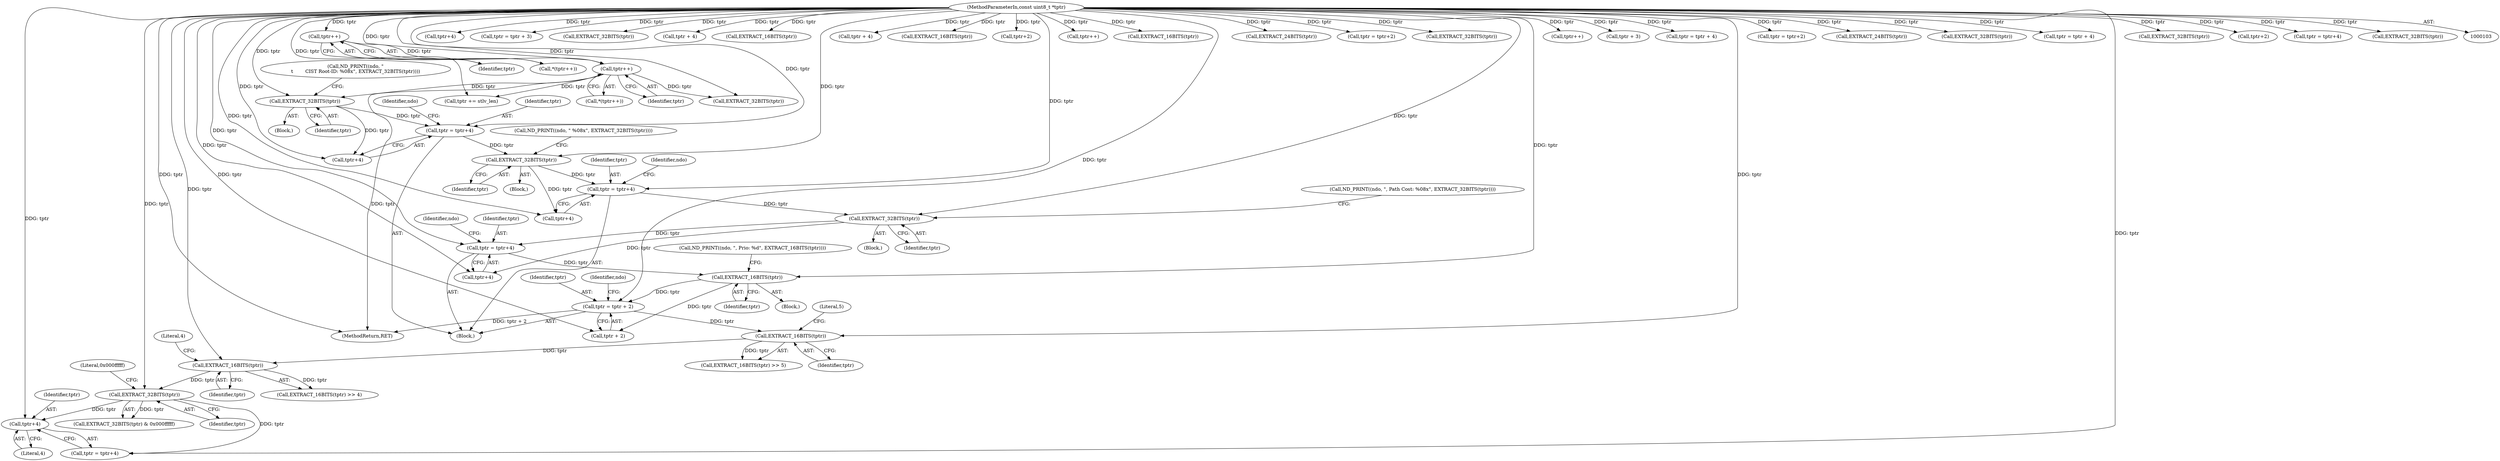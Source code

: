 digraph "0_tcpdump_b20e1639dbac84b3fcb393858521c13ad47a9d70@pointer" {
"1000245" [label="(Call,tptr+4)"];
"1000240" [label="(Call,EXTRACT_32BITS(tptr))"];
"1000230" [label="(Call,EXTRACT_16BITS(tptr))"];
"1000220" [label="(Call,EXTRACT_16BITS(tptr))"];
"1000209" [label="(Call,tptr = tptr + 2)"];
"1000207" [label="(Call,EXTRACT_16BITS(tptr))"];
"1000197" [label="(Call,tptr = tptr+4)"];
"1000195" [label="(Call,EXTRACT_32BITS(tptr))"];
"1000185" [label="(Call,tptr = tptr+4)"];
"1000183" [label="(Call,EXTRACT_32BITS(tptr))"];
"1000173" [label="(Call,tptr = tptr+4)"];
"1000171" [label="(Call,EXTRACT_32BITS(tptr))"];
"1000128" [label="(Call,tptr++)"];
"1000123" [label="(Call,tptr++)"];
"1000105" [label="(MethodParameterIn,const uint8_t *tptr)"];
"1000210" [label="(Identifier,tptr)"];
"1000242" [label="(Literal,0x000fffff)"];
"1000208" [label="(Identifier,tptr)"];
"1000105" [label="(MethodParameterIn,const uint8_t *tptr)"];
"1000230" [label="(Call,EXTRACT_16BITS(tptr))"];
"1000185" [label="(Call,tptr = tptr+4)"];
"1000181" [label="(Block,)"];
"1000178" [label="(Call,ND_PRINT((ndo, \" %08x\", EXTRACT_32BITS(tptr))))"];
"1000124" [label="(Identifier,tptr)"];
"1000184" [label="(Identifier,tptr)"];
"1000490" [label="(MethodReturn,RET)"];
"1000171" [label="(Call,EXTRACT_32BITS(tptr))"];
"1000370" [label="(Call,tptr+4)"];
"1000129" [label="(Identifier,tptr)"];
"1000197" [label="(Call,tptr = tptr+4)"];
"1000127" [label="(Call,*(tptr++))"];
"1000232" [label="(Literal,4)"];
"1000222" [label="(Literal,5)"];
"1000337" [label="(Call,tptr = tptr + 3)"];
"1000159" [label="(Block,)"];
"1000443" [label="(Call,EXTRACT_32BITS(tptr))"];
"1000453" [label="(Call,tptr + 4)"];
"1000392" [label="(Call,EXTRACT_16BITS(tptr))"];
"1000469" [label="(Call,tptr += stlv_len)"];
"1000183" [label="(Call,EXTRACT_32BITS(tptr))"];
"1000207" [label="(Call,EXTRACT_16BITS(tptr))"];
"1000318" [label="(Call,tptr + 4)"];
"1000378" [label="(Call,EXTRACT_16BITS(tptr))"];
"1000186" [label="(Identifier,tptr)"];
"1000180" [label="(Identifier,ndo)"];
"1000401" [label="(Call,tptr+2)"];
"1000190" [label="(Call,ND_PRINT((ndo, \", Path Cost: %08x\", EXTRACT_32BITS(tptr))))"];
"1000187" [label="(Call,tptr+4)"];
"1000169" [label="(Block,)"];
"1000204" [label="(Identifier,ndo)"];
"1000258" [label="(Call,tptr++)"];
"1000216" [label="(Identifier,ndo)"];
"1000396" [label="(Call,EXTRACT_16BITS(tptr))"];
"1000205" [label="(Block,)"];
"1000199" [label="(Call,tptr+4)"];
"1000202" [label="(Call,ND_PRINT((ndo, \", Prio: %d\", EXTRACT_16BITS(tptr))))"];
"1000219" [label="(Call,EXTRACT_16BITS(tptr) >> 5)"];
"1000329" [label="(Call,EXTRACT_24BITS(tptr))"];
"1000172" [label="(Identifier,tptr)"];
"1000166" [label="(Call,ND_PRINT((ndo, \"\n\t        CIST Root-ID: %08x\", EXTRACT_32BITS(tptr))))"];
"1000380" [label="(Call,tptr = tptr+2)"];
"1000229" [label="(Call,EXTRACT_16BITS(tptr) >> 4)"];
"1000221" [label="(Identifier,tptr)"];
"1000209" [label="(Call,tptr = tptr + 2)"];
"1000436" [label="(Call,EXTRACT_32BITS(tptr))"];
"1000243" [label="(Call,tptr = tptr+4)"];
"1000123" [label="(Call,tptr++)"];
"1000366" [label="(Call,EXTRACT_32BITS(tptr))"];
"1000122" [label="(Call,*(tptr++))"];
"1000307" [label="(Call,tptr++)"];
"1000339" [label="(Call,tptr + 3)"];
"1000451" [label="(Call,tptr = tptr + 4)"];
"1000193" [label="(Block,)"];
"1000174" [label="(Identifier,tptr)"];
"1000241" [label="(Identifier,tptr)"];
"1000211" [label="(Call,tptr + 2)"];
"1000399" [label="(Call,tptr = tptr+2)"];
"1000220" [label="(Call,EXTRACT_16BITS(tptr))"];
"1000334" [label="(Call,EXTRACT_24BITS(tptr))"];
"1000240" [label="(Call,EXTRACT_32BITS(tptr))"];
"1000246" [label="(Identifier,tptr)"];
"1000245" [label="(Call,tptr+4)"];
"1000247" [label="(Literal,4)"];
"1000196" [label="(Identifier,tptr)"];
"1000192" [label="(Identifier,ndo)"];
"1000173" [label="(Call,tptr = tptr+4)"];
"1000314" [label="(Call,EXTRACT_32BITS(tptr))"];
"1000316" [label="(Call,tptr = tptr + 4)"];
"1000195" [label="(Call,EXTRACT_32BITS(tptr))"];
"1000175" [label="(Call,tptr+4)"];
"1000430" [label="(Call,EXTRACT_32BITS(tptr))"];
"1000198" [label="(Identifier,tptr)"];
"1000382" [label="(Call,tptr+2)"];
"1000368" [label="(Call,tptr = tptr+4)"];
"1000231" [label="(Identifier,tptr)"];
"1000239" [label="(Call,EXTRACT_32BITS(tptr) & 0x000fffff)"];
"1000128" [label="(Call,tptr++)"];
"1000448" [label="(Call,EXTRACT_32BITS(tptr))"];
"1000245" -> "1000243"  [label="AST: "];
"1000245" -> "1000247"  [label="CFG: "];
"1000246" -> "1000245"  [label="AST: "];
"1000247" -> "1000245"  [label="AST: "];
"1000243" -> "1000245"  [label="CFG: "];
"1000240" -> "1000245"  [label="DDG: tptr"];
"1000105" -> "1000245"  [label="DDG: tptr"];
"1000240" -> "1000239"  [label="AST: "];
"1000240" -> "1000241"  [label="CFG: "];
"1000241" -> "1000240"  [label="AST: "];
"1000242" -> "1000240"  [label="CFG: "];
"1000240" -> "1000239"  [label="DDG: tptr"];
"1000230" -> "1000240"  [label="DDG: tptr"];
"1000105" -> "1000240"  [label="DDG: tptr"];
"1000240" -> "1000243"  [label="DDG: tptr"];
"1000230" -> "1000229"  [label="AST: "];
"1000230" -> "1000231"  [label="CFG: "];
"1000231" -> "1000230"  [label="AST: "];
"1000232" -> "1000230"  [label="CFG: "];
"1000230" -> "1000229"  [label="DDG: tptr"];
"1000220" -> "1000230"  [label="DDG: tptr"];
"1000105" -> "1000230"  [label="DDG: tptr"];
"1000220" -> "1000219"  [label="AST: "];
"1000220" -> "1000221"  [label="CFG: "];
"1000221" -> "1000220"  [label="AST: "];
"1000222" -> "1000220"  [label="CFG: "];
"1000220" -> "1000219"  [label="DDG: tptr"];
"1000209" -> "1000220"  [label="DDG: tptr"];
"1000105" -> "1000220"  [label="DDG: tptr"];
"1000209" -> "1000159"  [label="AST: "];
"1000209" -> "1000211"  [label="CFG: "];
"1000210" -> "1000209"  [label="AST: "];
"1000211" -> "1000209"  [label="AST: "];
"1000216" -> "1000209"  [label="CFG: "];
"1000209" -> "1000490"  [label="DDG: tptr + 2"];
"1000207" -> "1000209"  [label="DDG: tptr"];
"1000105" -> "1000209"  [label="DDG: tptr"];
"1000207" -> "1000205"  [label="AST: "];
"1000207" -> "1000208"  [label="CFG: "];
"1000208" -> "1000207"  [label="AST: "];
"1000202" -> "1000207"  [label="CFG: "];
"1000197" -> "1000207"  [label="DDG: tptr"];
"1000105" -> "1000207"  [label="DDG: tptr"];
"1000207" -> "1000211"  [label="DDG: tptr"];
"1000197" -> "1000159"  [label="AST: "];
"1000197" -> "1000199"  [label="CFG: "];
"1000198" -> "1000197"  [label="AST: "];
"1000199" -> "1000197"  [label="AST: "];
"1000204" -> "1000197"  [label="CFG: "];
"1000195" -> "1000197"  [label="DDG: tptr"];
"1000105" -> "1000197"  [label="DDG: tptr"];
"1000195" -> "1000193"  [label="AST: "];
"1000195" -> "1000196"  [label="CFG: "];
"1000196" -> "1000195"  [label="AST: "];
"1000190" -> "1000195"  [label="CFG: "];
"1000185" -> "1000195"  [label="DDG: tptr"];
"1000105" -> "1000195"  [label="DDG: tptr"];
"1000195" -> "1000199"  [label="DDG: tptr"];
"1000185" -> "1000159"  [label="AST: "];
"1000185" -> "1000187"  [label="CFG: "];
"1000186" -> "1000185"  [label="AST: "];
"1000187" -> "1000185"  [label="AST: "];
"1000192" -> "1000185"  [label="CFG: "];
"1000183" -> "1000185"  [label="DDG: tptr"];
"1000105" -> "1000185"  [label="DDG: tptr"];
"1000183" -> "1000181"  [label="AST: "];
"1000183" -> "1000184"  [label="CFG: "];
"1000184" -> "1000183"  [label="AST: "];
"1000178" -> "1000183"  [label="CFG: "];
"1000173" -> "1000183"  [label="DDG: tptr"];
"1000105" -> "1000183"  [label="DDG: tptr"];
"1000183" -> "1000187"  [label="DDG: tptr"];
"1000173" -> "1000159"  [label="AST: "];
"1000173" -> "1000175"  [label="CFG: "];
"1000174" -> "1000173"  [label="AST: "];
"1000175" -> "1000173"  [label="AST: "];
"1000180" -> "1000173"  [label="CFG: "];
"1000171" -> "1000173"  [label="DDG: tptr"];
"1000105" -> "1000173"  [label="DDG: tptr"];
"1000171" -> "1000169"  [label="AST: "];
"1000171" -> "1000172"  [label="CFG: "];
"1000172" -> "1000171"  [label="AST: "];
"1000166" -> "1000171"  [label="CFG: "];
"1000128" -> "1000171"  [label="DDG: tptr"];
"1000105" -> "1000171"  [label="DDG: tptr"];
"1000171" -> "1000175"  [label="DDG: tptr"];
"1000128" -> "1000127"  [label="AST: "];
"1000128" -> "1000129"  [label="CFG: "];
"1000129" -> "1000128"  [label="AST: "];
"1000127" -> "1000128"  [label="CFG: "];
"1000128" -> "1000490"  [label="DDG: tptr"];
"1000123" -> "1000128"  [label="DDG: tptr"];
"1000105" -> "1000128"  [label="DDG: tptr"];
"1000128" -> "1000366"  [label="DDG: tptr"];
"1000128" -> "1000469"  [label="DDG: tptr"];
"1000123" -> "1000122"  [label="AST: "];
"1000123" -> "1000124"  [label="CFG: "];
"1000124" -> "1000123"  [label="AST: "];
"1000122" -> "1000123"  [label="CFG: "];
"1000105" -> "1000123"  [label="DDG: tptr"];
"1000105" -> "1000103"  [label="AST: "];
"1000105" -> "1000490"  [label="DDG: tptr"];
"1000105" -> "1000175"  [label="DDG: tptr"];
"1000105" -> "1000187"  [label="DDG: tptr"];
"1000105" -> "1000199"  [label="DDG: tptr"];
"1000105" -> "1000211"  [label="DDG: tptr"];
"1000105" -> "1000243"  [label="DDG: tptr"];
"1000105" -> "1000258"  [label="DDG: tptr"];
"1000105" -> "1000307"  [label="DDG: tptr"];
"1000105" -> "1000314"  [label="DDG: tptr"];
"1000105" -> "1000316"  [label="DDG: tptr"];
"1000105" -> "1000318"  [label="DDG: tptr"];
"1000105" -> "1000329"  [label="DDG: tptr"];
"1000105" -> "1000334"  [label="DDG: tptr"];
"1000105" -> "1000337"  [label="DDG: tptr"];
"1000105" -> "1000339"  [label="DDG: tptr"];
"1000105" -> "1000366"  [label="DDG: tptr"];
"1000105" -> "1000368"  [label="DDG: tptr"];
"1000105" -> "1000370"  [label="DDG: tptr"];
"1000105" -> "1000378"  [label="DDG: tptr"];
"1000105" -> "1000380"  [label="DDG: tptr"];
"1000105" -> "1000382"  [label="DDG: tptr"];
"1000105" -> "1000392"  [label="DDG: tptr"];
"1000105" -> "1000396"  [label="DDG: tptr"];
"1000105" -> "1000399"  [label="DDG: tptr"];
"1000105" -> "1000401"  [label="DDG: tptr"];
"1000105" -> "1000430"  [label="DDG: tptr"];
"1000105" -> "1000436"  [label="DDG: tptr"];
"1000105" -> "1000443"  [label="DDG: tptr"];
"1000105" -> "1000448"  [label="DDG: tptr"];
"1000105" -> "1000451"  [label="DDG: tptr"];
"1000105" -> "1000453"  [label="DDG: tptr"];
"1000105" -> "1000469"  [label="DDG: tptr"];
}
